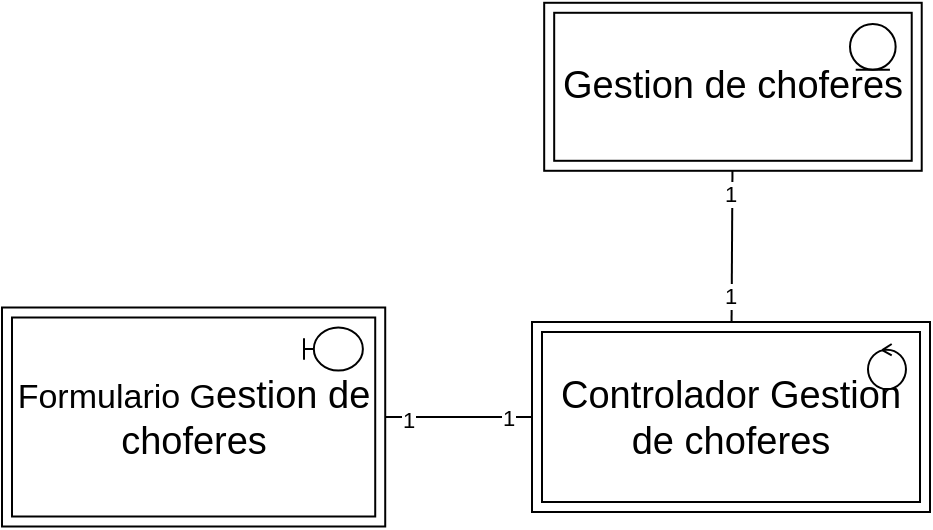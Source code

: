 <mxfile>
    <diagram id="0Ep3DfxAACl9evc6x41w" name="Page-1">
        <mxGraphModel dx="758" dy="607" grid="0" gridSize="10" guides="1" tooltips="1" connect="1" arrows="1" fold="1" page="1" pageScale="1" pageWidth="827" pageHeight="1169" math="0" shadow="0">
            <root>
                <mxCell id="0"/>
                <mxCell id="1" parent="0"/>
                <mxCell id="3" value="" style="group" vertex="1" connectable="0" parent="1">
                    <mxGeometry x="380" y="125" width="199" height="84" as="geometry"/>
                </mxCell>
                <mxCell id="4" value="&lt;font style=&quot;font-size: 19px&quot;&gt;Gestion de choferes&lt;/font&gt;" style="shape=ext;margin=3;double=1;whiteSpace=wrap;html=1;align=center;" vertex="1" parent="3">
                    <mxGeometry x="9.097" y="-4.603" width="188.766" height="84" as="geometry"/>
                </mxCell>
                <mxCell id="5" value="" style="ellipse;shape=umlEntity;whiteSpace=wrap;html=1;" vertex="1" parent="3">
                    <mxGeometry x="162" y="6" width="22.82" height="22.84" as="geometry"/>
                </mxCell>
                <mxCell id="6" value="" style="group" vertex="1" connectable="0" parent="1">
                    <mxGeometry x="383" y="280" width="199.0" height="95" as="geometry"/>
                </mxCell>
                <mxCell id="7" value="&lt;font style=&quot;font-size: 19px&quot;&gt;Controlador&amp;nbsp;&lt;/font&gt;&lt;span style=&quot;font-size: 19px&quot;&gt;Gestion de choferes&lt;/span&gt;" style="shape=ext;margin=3;double=1;whiteSpace=wrap;html=1;align=center;" vertex="1" parent="6">
                    <mxGeometry width="199.0" height="95" as="geometry"/>
                </mxCell>
                <mxCell id="8" value="&lt;span style=&quot;color: rgba(0 , 0 , 0 , 0) ; font-family: monospace ; font-size: 0px&quot;&gt;%3CmxGraphModel%3E%3Croot%3E%3CmxCell%20id%3D%220%22%2F%3E%3CmxCell%20id%3D%221%22%20parent%3D%220%22%2F%3E%3CmxCell%20id%3D%222%22%20value%3D%22%22%20style%3D%22shape%3DumlBoundary%3BwhiteSpace%3Dwrap%3Bhtml%3D1%3B%22%20vertex%3D%221%22%20parent%3D%221%22%3E%3CmxGeometry%20x%3D%2298%22%20y%3D%2273%22%20width%3D%2286%22%20height%3D%2267%22%20as%3D%22geometry%22%2F%3E%3C%2FmxCell%3E%3C%2Froot%3E%3C%2FmxGraphModel%3E&lt;/span&gt;" style="ellipse;shape=umlControl;whiteSpace=wrap;html=1;" vertex="1" parent="6">
                    <mxGeometry x="167.996" y="11.001" width="18.985" height="22.552" as="geometry"/>
                </mxCell>
                <mxCell id="9" style="edgeStyle=none;html=1;endArrow=none;endFill=0;" edge="1" parent="1" source="4" target="7">
                    <mxGeometry relative="1" as="geometry"/>
                </mxCell>
                <mxCell id="10" value="1" style="edgeLabel;html=1;align=center;verticalAlign=middle;resizable=0;points=[];" vertex="1" connectable="0" parent="9">
                    <mxGeometry x="-0.703" y="-1" relative="1" as="geometry">
                        <mxPoint as="offset"/>
                    </mxGeometry>
                </mxCell>
                <mxCell id="11" value="1" style="edgeLabel;html=1;align=center;verticalAlign=middle;resizable=0;points=[];" vertex="1" connectable="0" parent="9">
                    <mxGeometry x="0.646" y="-1" relative="1" as="geometry">
                        <mxPoint as="offset"/>
                    </mxGeometry>
                </mxCell>
                <mxCell id="12" value="" style="group" vertex="1" connectable="0" parent="1">
                    <mxGeometry x="118" y="272.75" width="191.61" height="109.5" as="geometry"/>
                </mxCell>
                <mxCell id="13" value="&lt;span style=&quot;font-size: 17px&quot;&gt;Formulario G&lt;/span&gt;&lt;span style=&quot;font-size: 19px&quot;&gt;estion de choferes&lt;/span&gt;" style="shape=ext;margin=3;double=1;whiteSpace=wrap;html=1;align=center;" vertex="1" parent="12">
                    <mxGeometry width="191.61" height="109.5" as="geometry"/>
                </mxCell>
                <mxCell id="14" value="" style="shape=umlBoundary;whiteSpace=wrap;html=1;" vertex="1" parent="12">
                    <mxGeometry x="151" y="10" width="29.44" height="21.48" as="geometry"/>
                </mxCell>
                <mxCell id="15" style="edgeStyle=none;html=1;entryX=0;entryY=0.5;entryDx=0;entryDy=0;endArrow=none;endFill=0;" edge="1" parent="1" source="13" target="7">
                    <mxGeometry relative="1" as="geometry"/>
                </mxCell>
                <mxCell id="16" value="1" style="edgeLabel;html=1;align=center;verticalAlign=middle;resizable=0;points=[];" vertex="1" connectable="0" parent="15">
                    <mxGeometry x="0.658" relative="1" as="geometry">
                        <mxPoint as="offset"/>
                    </mxGeometry>
                </mxCell>
                <mxCell id="17" value="1" style="edgeLabel;html=1;align=center;verticalAlign=middle;resizable=0;points=[];" vertex="1" connectable="0" parent="15">
                    <mxGeometry x="-0.687" y="-1" relative="1" as="geometry">
                        <mxPoint as="offset"/>
                    </mxGeometry>
                </mxCell>
            </root>
        </mxGraphModel>
    </diagram>
</mxfile>